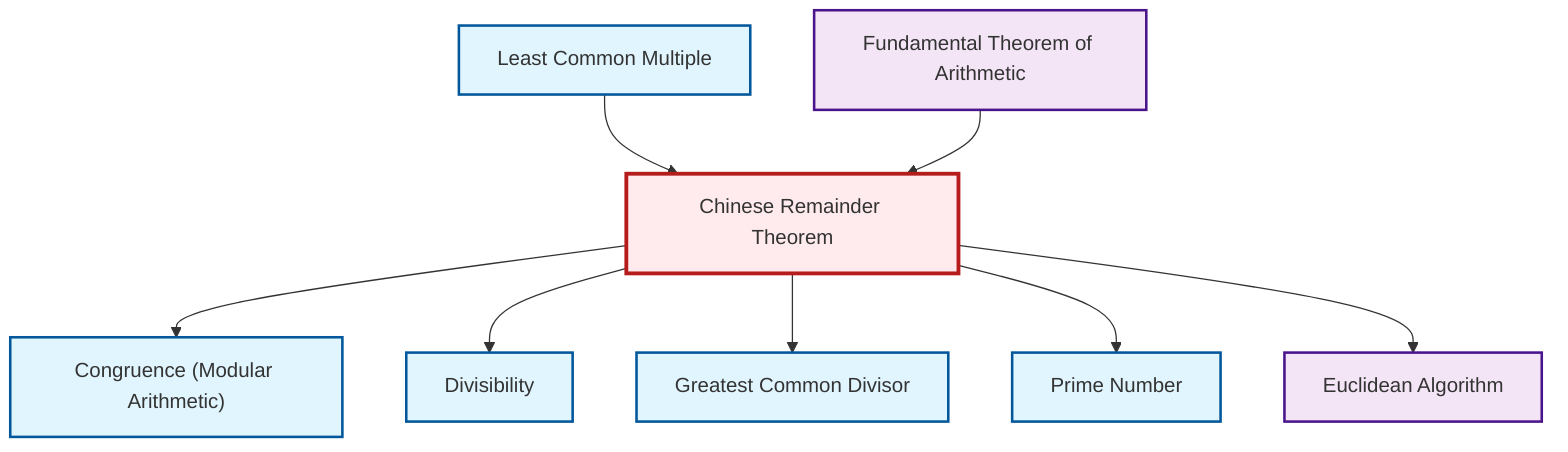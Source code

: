 graph TD
    classDef definition fill:#e1f5fe,stroke:#01579b,stroke-width:2px
    classDef theorem fill:#f3e5f5,stroke:#4a148c,stroke-width:2px
    classDef axiom fill:#fff3e0,stroke:#e65100,stroke-width:2px
    classDef example fill:#e8f5e9,stroke:#1b5e20,stroke-width:2px
    classDef current fill:#ffebee,stroke:#b71c1c,stroke-width:3px
    def-lcm["Least Common Multiple"]:::definition
    def-congruence["Congruence (Modular Arithmetic)"]:::definition
    def-divisibility["Divisibility"]:::definition
    def-prime["Prime Number"]:::definition
    thm-chinese-remainder["Chinese Remainder Theorem"]:::theorem
    thm-euclidean-algorithm["Euclidean Algorithm"]:::theorem
    thm-fundamental-arithmetic["Fundamental Theorem of Arithmetic"]:::theorem
    def-gcd["Greatest Common Divisor"]:::definition
    thm-chinese-remainder --> def-congruence
    thm-chinese-remainder --> def-divisibility
    thm-chinese-remainder --> def-gcd
    thm-chinese-remainder --> def-prime
    thm-chinese-remainder --> thm-euclidean-algorithm
    def-lcm --> thm-chinese-remainder
    thm-fundamental-arithmetic --> thm-chinese-remainder
    class thm-chinese-remainder current